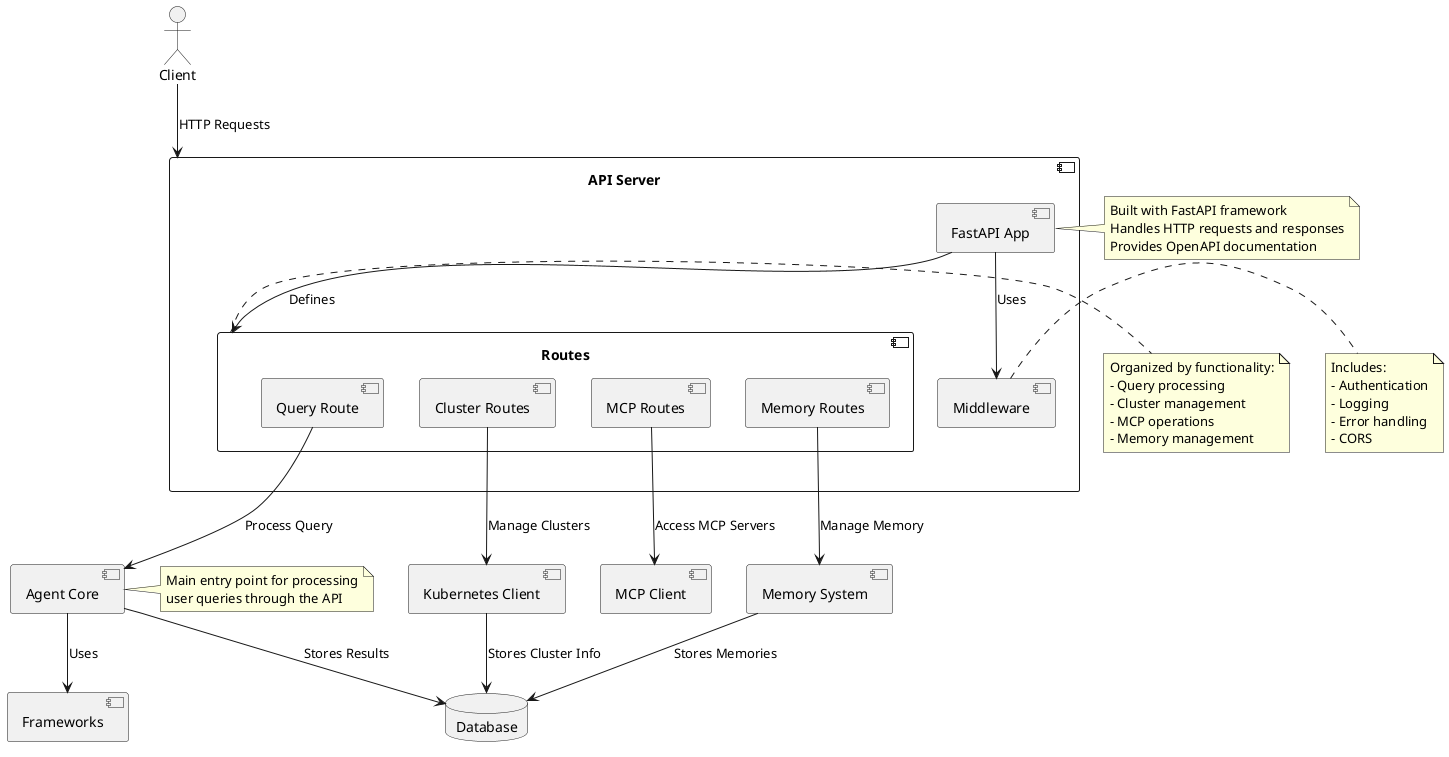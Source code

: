 @startuml API Architecture

' Define the components
actor "Client" as Client
component "API Server" as APIServer {
  component "FastAPI App" as FastAPI
  component "Routes" as Routes {
    component "Query Route" as QueryRoute
    component "Cluster Routes" as ClusterRoutes
    component "MCP Routes" as MCPRoutes
    component "Memory Routes" as MemoryRoutes
  }
  component "Middleware" as Middleware
}

component "Agent Core" as AgentCore
component "Frameworks" as Frameworks
component "Kubernetes Client" as K8sClient
component "MCP Client" as MCPClient
component "Memory System" as MemorySystem
database "Database" as DB

' Define relationships
Client -down-> APIServer : HTTP Requests
FastAPI -down-> Routes : Defines
FastAPI -down-> Middleware : Uses

QueryRoute -down-> AgentCore : Process Query
ClusterRoutes -down-> K8sClient : Manage Clusters
MCPRoutes -down-> MCPClient : Access MCP Servers
MemoryRoutes -down-> MemorySystem : Manage Memory

AgentCore -down-> Frameworks : Uses
AgentCore -down-> DB : Stores Results
K8sClient -down-> DB : Stores Cluster Info
MemorySystem -down-> DB : Stores Memories

' Add notes
note right of FastAPI
  Built with FastAPI framework
  Handles HTTP requests and responses
  Provides OpenAPI documentation
end note

note right of Routes
  Organized by functionality:
  - Query processing
  - Cluster management
  - MCP operations
  - Memory management
end note

note right of Middleware
  Includes:
  - Authentication
  - Logging
  - Error handling
  - CORS
end note

note right of AgentCore
  Main entry point for processing
  user queries through the API
end note

@enduml
